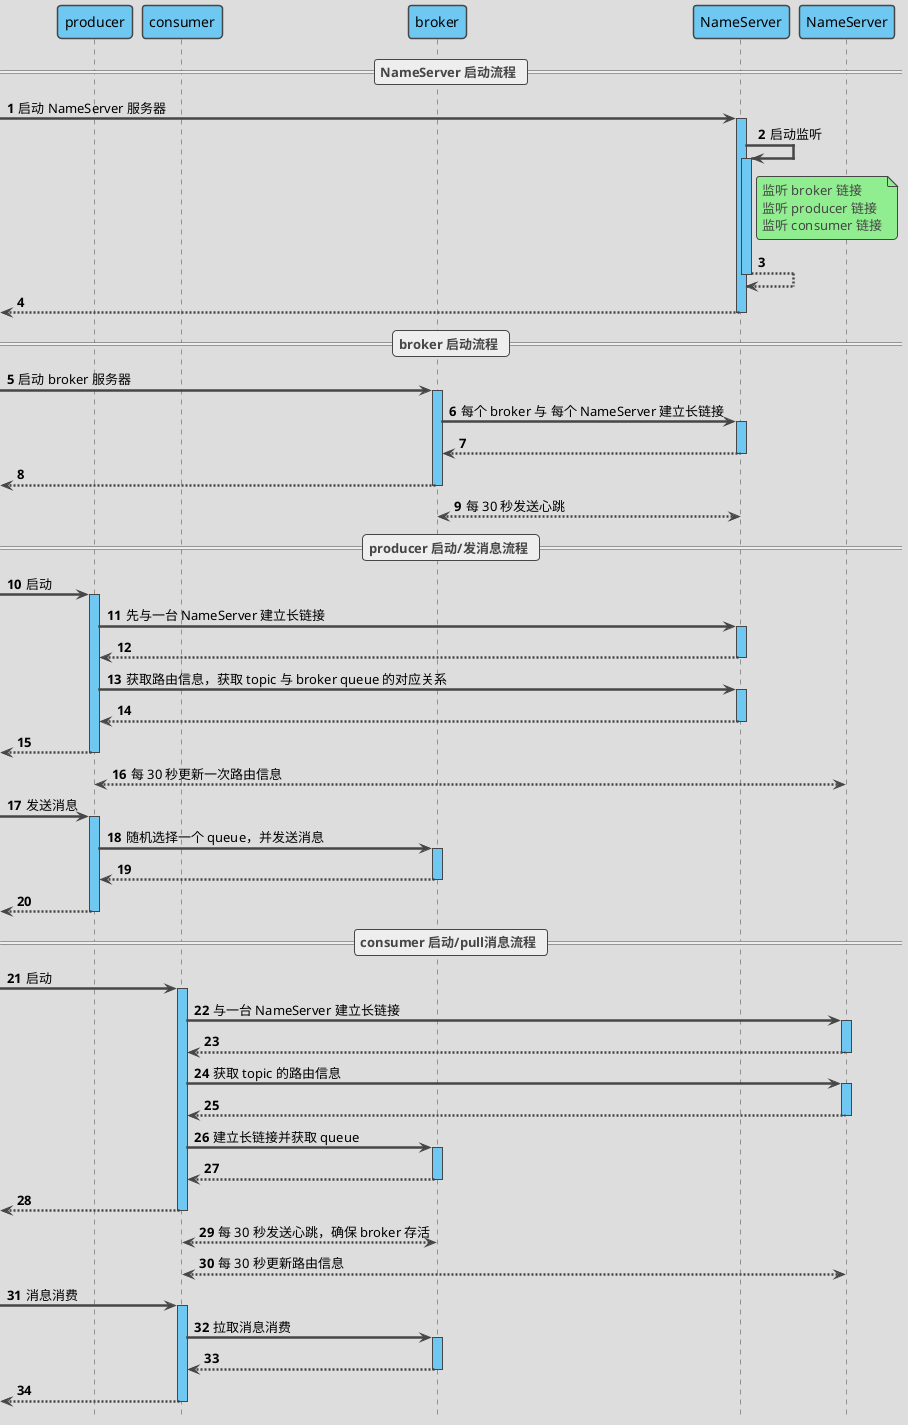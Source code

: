 @startuml
'https://plantuml.com/sequence-diagram

'隐藏脚注
hide footbox
autoActivate on

'使用 toy 主题
!theme toy

'编号
autonumber 1

'隐藏孤立的参与者
hide unlinked

'文字对齐，向左对齐
skinparam sequenceMessageAlign left

'箭头粗度
skinparam sequenceArrowThickness 2.5

' 皮肤
skinparam sequence {
    LifeLineBackgroundColor #6FC8F2
    ParticipantBackgroundColor #6FC8F2
    ParticipantFontColor black
    ActorBackgroundColor #6FC8F2
    ActorFontColor black
}

participant producer as producer
participant consumer as consumer
participant broker as broker
participant NameServer as ns

== NameServer 启动流程 ==

-> ns : 启动 NameServer 服务器
ns -> ns : 启动监听
note right of ns
    监听 broker 链接
    监听 producer 链接
    监听 consumer 链接
end note
return
return

== broker 启动流程 ==

-> broker : 启动 broker 服务器
broker -> ns : 每个 broker 与 每个 NameServer 建立长链接
return
return

broker <--> ns : 每 30 秒发送心跳

== producer 启动/发消息流程 ==

-> producer : 启动
producer -> ns : 先与一台 NameServer 建立长链接
return
producer -> ns : 获取路由信息，获取 topic 与 broker queue 的对应关系
return
return

producer <--> NameServer : 每 30 秒更新一次路由信息

-> producer : 发送消息
producer -> broker : 随机选择一个 queue，并发送消息
return
return

== consumer 启动/pull消息流程 ==
-> consumer : 启动
consumer -> NameServer : 与一台 NameServer 建立长链接
return

consumer -> NameServer : 获取 topic 的路由信息
return
consumer -> broker : 建立长链接并获取 queue
return
return

consumer <--> broker : 每 30 秒发送心跳，确保 broker 存活
consumer <--> NameServer : 每 30 秒更新路由信息

-> consumer : 消息消费
consumer -> broker : 拉取消息消费
return
return



@enduml